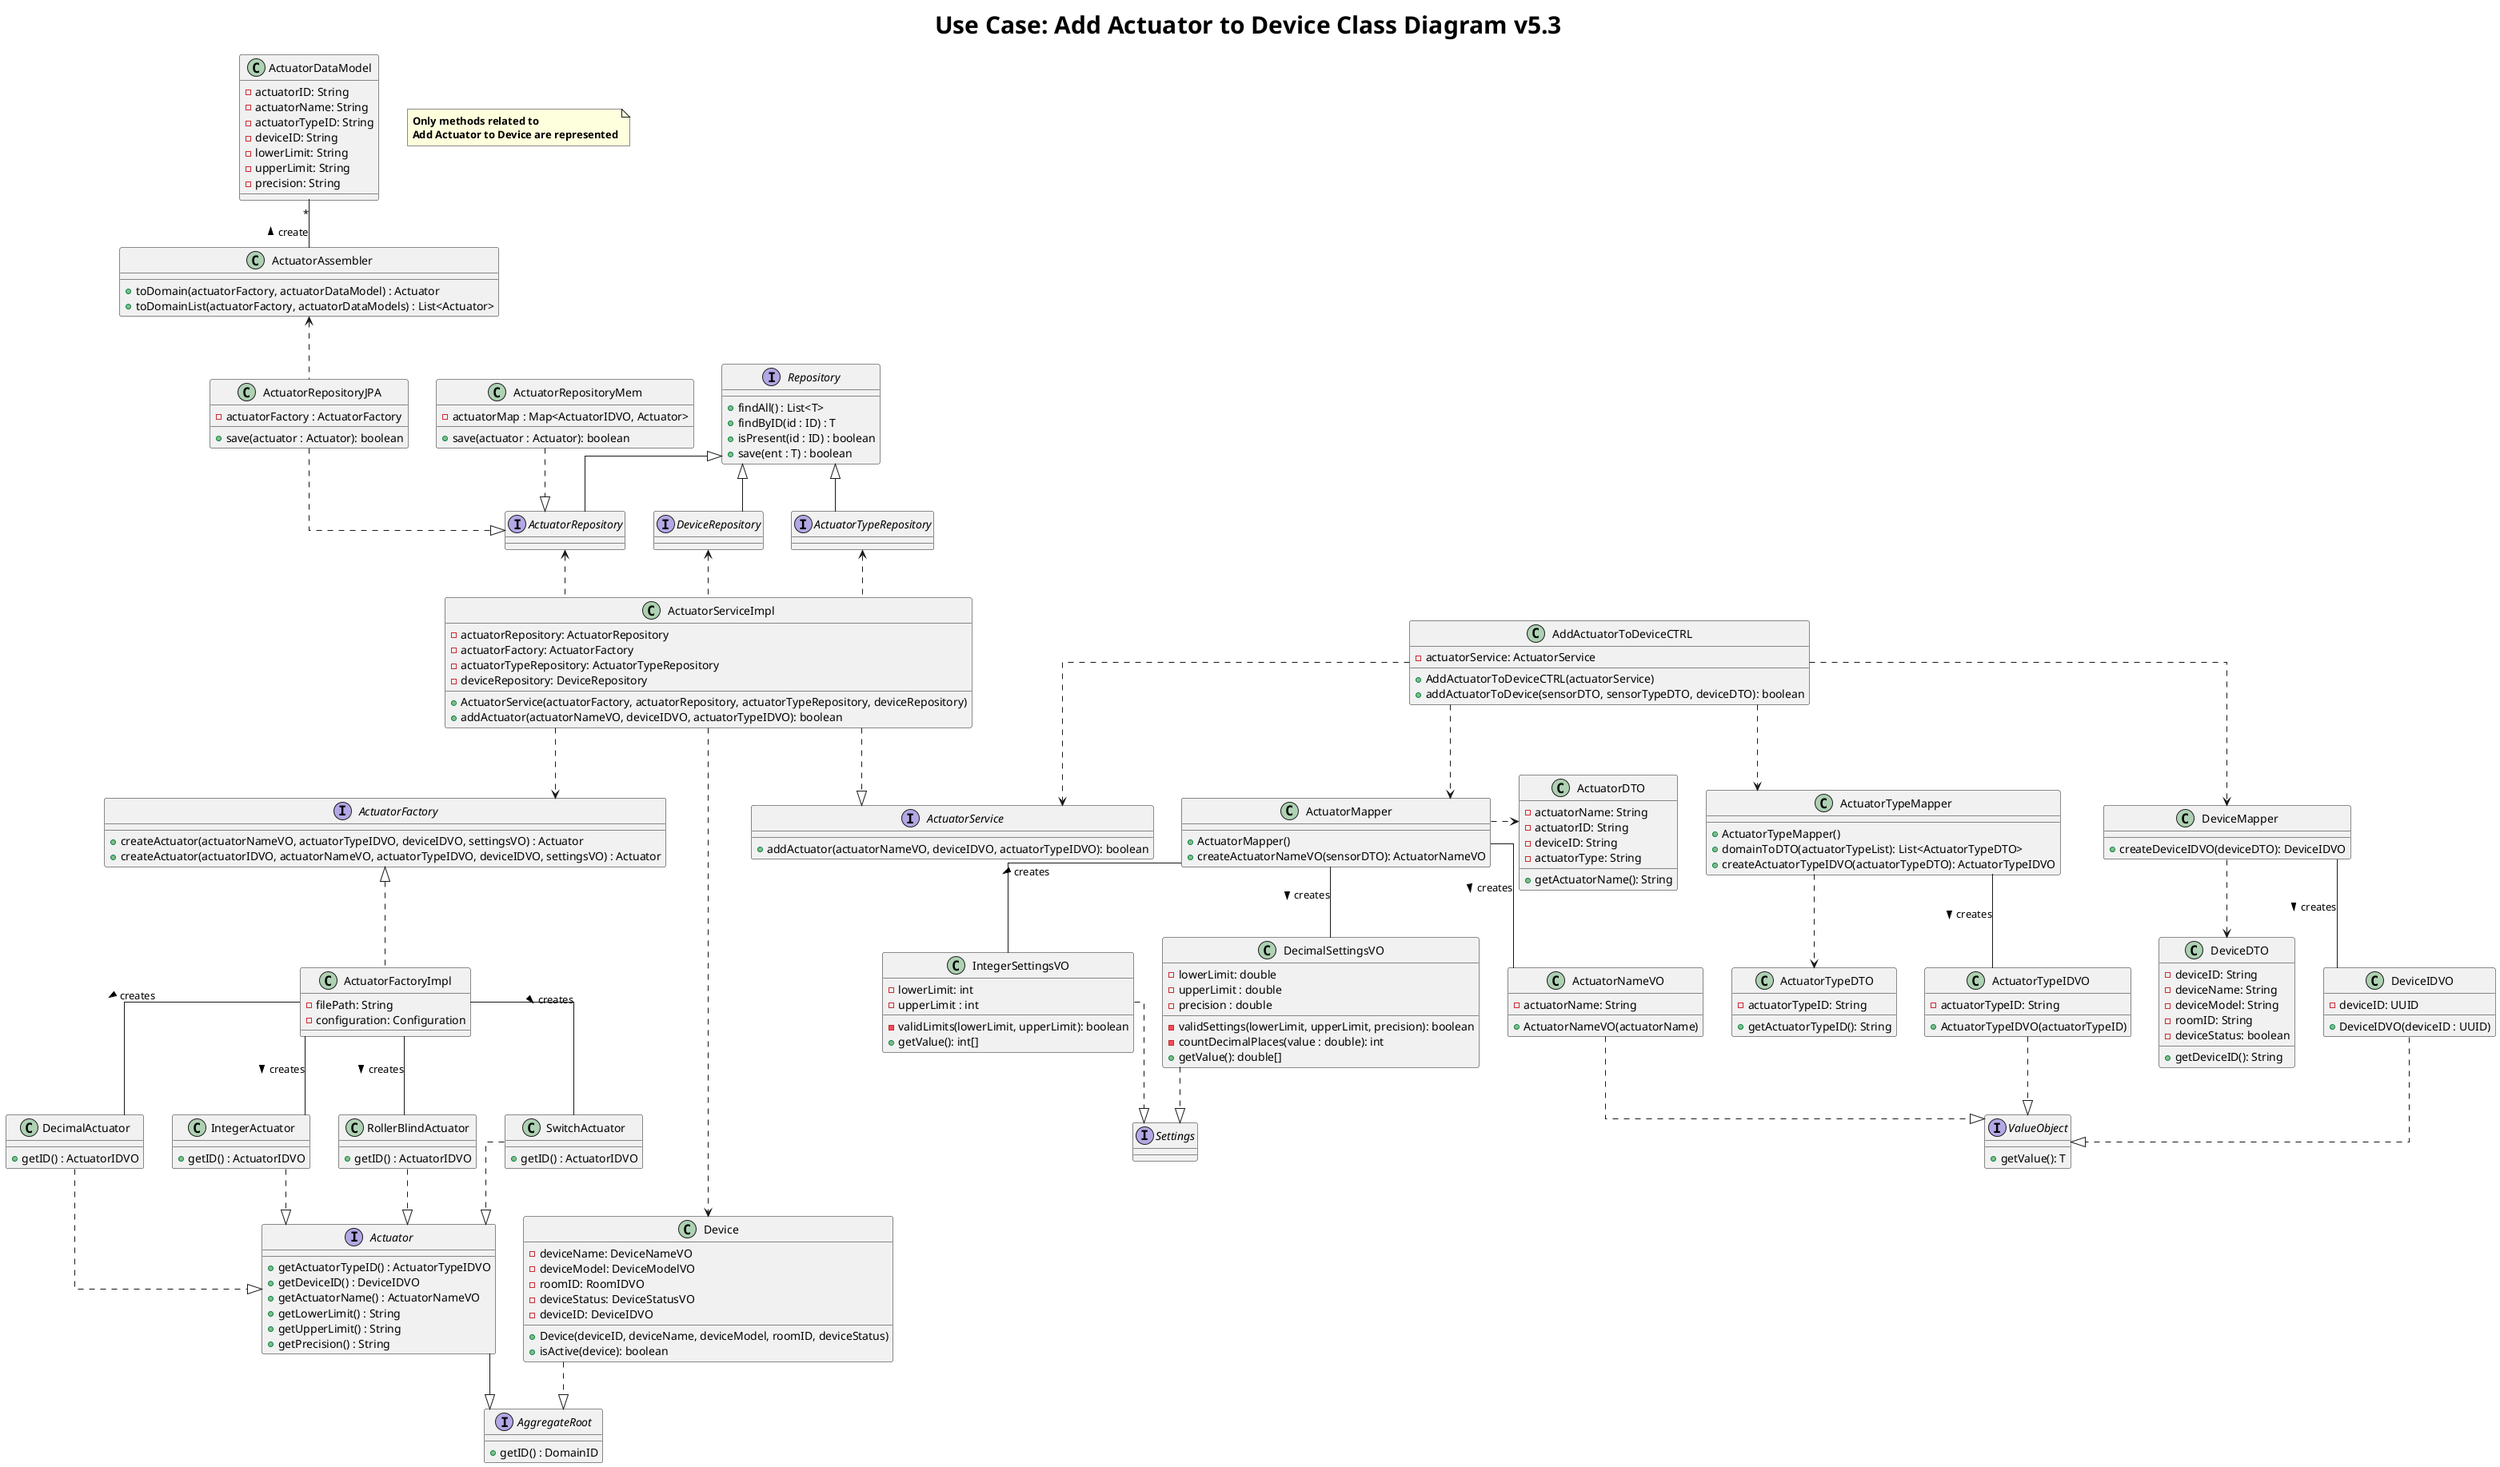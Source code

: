 @startuml

title <size: 30> Use Case: Add Actuator to Device Class Diagram v5.3
note "<b>Only methods related to\n<b>Add Actuator to Device are represented" as N1
skinparam linetype ortho

       AddActuatorToDeviceCTRL ..> ActuatorMapper
       AddActuatorToDeviceCTRL ..> ActuatorTypeMapper
       AddActuatorToDeviceCTRL ..> DeviceMapper
       AddActuatorToDeviceCTRL ..> ActuatorService
       ActuatorServiceImpl ..> ActuatorFactory
       ActuatorServiceImpl .up.> ActuatorTypeRepository
       ActuatorServiceImpl .up.> ActuatorRepository
       ActuatorServiceImpl .up.> DeviceRepository
       ActuatorServiceImpl ..> Device
       ActuatorFactoryImpl -down- SwitchActuator : creates >
       ActuatorFactoryImpl -down- RollerBlindActuator : creates >
       ActuatorFactoryImpl -down- IntegerActuator : creates >
       ActuatorFactoryImpl -down- DecimalActuator : creates >
       AggregateRoot <|-up- Actuator
       Actuator <|.up. SwitchActuator
       Actuator <|.up. RollerBlindActuator
       Actuator <|.up. IntegerActuator
       Actuator <|.up. DecimalActuator
       Device ..|> AggregateRoot
       DeviceMapper ..> DeviceDTO
       DeviceMapper -- DeviceIDVO : creates >
       ActuatorMapper .right.> ActuatorDTO
       ActuatorMapper -- ActuatorNameVO : creates >
       ActuatorTypeMapper ..> ActuatorTypeDTO
       ActuatorTypeMapper -- ActuatorTypeIDVO : creates >
       DeviceRepository -up-|> Repository
       ActuatorRepository -up-|> Repository
       ActuatorTypeRepository -up-|> Repository
       ActuatorMapper -- IntegerSettingsVO : creates >
       ActuatorMapper -- DecimalSettingsVO : creates >
       IntegerSettingsVO ..|> Settings
       DecimalSettingsVO ..|> Settings
       ActuatorNameVO ..|> ValueObject
       ActuatorTypeIDVO ..|> ValueObject
       DeviceIDVO ..|> ValueObject
       ActuatorServiceImpl ..|> ActuatorService
       ActuatorRepositoryMem ..|> ActuatorRepository
       ActuatorRepositoryJPA ..|> ActuatorRepository
       ActuatorFactoryImpl .up.|> ActuatorFactory
       ActuatorRepositoryJPA .up.> ActuatorAssembler
       ActuatorAssembler -up- "*"ActuatorDataModel : create >



    class AddActuatorToDeviceCTRL{
        -actuatorService: ActuatorService
        +AddActuatorToDeviceCTRL(actuatorService)
        +addActuatorToDevice(sensorDTO, sensorTypeDTO, deviceDTO): boolean
    }

    class ActuatorServiceImpl{
        -actuatorRepository: ActuatorRepository
        -actuatorFactory: ActuatorFactory
        -actuatorTypeRepository: ActuatorTypeRepository
        -deviceRepository: DeviceRepository
        +ActuatorService(actuatorFactory, actuatorRepository, actuatorTypeRepository, deviceRepository)
        +addActuator(actuatorNameVO, deviceIDVO, actuatorTypeIDVO): boolean
    }

    class ActuatorRepositoryMem{
        -actuatorMap : Map<ActuatorIDVO, Actuator>
        +save(actuator : Actuator): boolean
    }

    class ActuatorRepositoryJPA{
            -actuatorFactory : ActuatorFactory
            +save(actuator : Actuator): boolean
    }




    class ActuatorFactoryImpl{
        -filePath: String
        -configuration: Configuration
    }

    class ActuatorMapper{
        +ActuatorMapper()
        +createActuatorNameVO(sensorDTO): ActuatorNameVO
    }

    class ActuatorTypeMapper{
        +ActuatorTypeMapper()
        +domainToDTO(actuatorTypeList): List<ActuatorTypeDTO>
        +createActuatorTypeIDVO(actuatorTypeDTO): ActuatorTypeIDVO
    }

    class DeviceMapper{
        +createDeviceIDVO(deviceDTO): DeviceIDVO
    }

    class Device {
        -deviceName: DeviceNameVO
        -deviceModel: DeviceModelVO
        -roomID: RoomIDVO
        -deviceStatus: DeviceStatusVO
        -deviceID: DeviceIDVO
        +Device(deviceID, deviceName, deviceModel, roomID, deviceStatus)
        +isActive(device): boolean
    }

    class ActuatorDTO{
        -actuatorName: String
        -actuatorID: String
        -deviceID: String
        -actuatorType: String
        +getActuatorName(): String
    }

    class ActuatorTypeDTO{
        -actuatorTypeID: String
        +getActuatorTypeID(): String
    }

    class DeviceDTO{
        -deviceID: String
        -deviceName: String
        -deviceModel: String
        -roomID: String
        -deviceStatus: boolean
        +getDeviceID(): String
    }

    interface Repository{
        + findAll() : List<T>
        + findByID(id : ID) : T
        + isPresent(id : ID) : boolean
        + save(ent : T) : boolean
    }

    class ActuatorNameVO{
            -actuatorName: String
            +ActuatorNameVO(actuatorName)
        }

        class ActuatorTypeIDVO{
            -actuatorTypeID: String
            +ActuatorTypeIDVO(actuatorTypeID)
        }

        class DeviceIDVO{
            -deviceID: UUID
            +DeviceIDVO(deviceID : UUID)
        }

        class IntegerSettingsVO{
        -lowerLimit: int
        -upperLimit : int
        -validLimits(lowerLimit, upperLimit): boolean
        +getValue(): int[]
        }

        class DecimalSettingsVO{
        -lowerLimit: double
        -upperLimit : double
        -precision : double
        -validSettings(lowerLimit, upperLimit, precision): boolean
        -countDecimalPlaces(value : double): int
        +getValue(): double[]
        }


    interface Actuator{
    +getActuatorTypeID() : ActuatorTypeIDVO
    +getDeviceID() : DeviceIDVO
    +getActuatorName() : ActuatorNameVO
    +getLowerLimit() : String
    +getUpperLimit() : String
    +getPrecision() : String
    }

    interface AggregateRoot{
    +getID() : DomainID
    }

    class SwitchActuator{
    +getID() : ActuatorIDVO
    }

    class RollerBlindActuator{
    +getID() : ActuatorIDVO
    }

    class IntegerActuator {
    +getID() : ActuatorIDVO
    }

    class DecimalActuator{
    +getID() : ActuatorIDVO
    }

    interface Settings{

    }

    interface ValueObject{
    +getValue(): T
    }
    interface ActuatorTypeRepository{

                }

    interface ActuatorService{
        +addActuator(actuatorNameVO, deviceIDVO, actuatorTypeIDVO): boolean
    }

    interface ActuatorRepository{

    }

    interface DeviceRepository{

    }

   interface ActuatorFactory {
    +createActuator(actuatorNameVO, actuatorTypeIDVO, deviceIDVO, settingsVO) : Actuator
    +createActuator(actuatorIDVO, actuatorNameVO, actuatorTypeIDVO, deviceIDVO, settingsVO) : Actuator
    }

    class ActuatorAssembler{
    +toDomain(actuatorFactory, actuatorDataModel) : Actuator
    +toDomainList(actuatorFactory, actuatorDataModels) : List<Actuator>
    }

    class ActuatorDataModel{
    -actuatorID: String
    -actuatorName: String
    -actuatorTypeID: String
    -deviceID: String
    -lowerLimit: String
    -upperLimit: String
    -precision: String
    }


@enduml